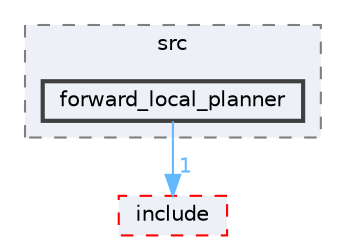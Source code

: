 digraph "smacc2_client_library/nav2z_client/custom_planners/forward_local_planner/src/forward_local_planner"
{
 // LATEX_PDF_SIZE
  bgcolor="transparent";
  edge [fontname=Helvetica,fontsize=10,labelfontname=Helvetica,labelfontsize=10];
  node [fontname=Helvetica,fontsize=10,shape=box,height=0.2,width=0.4];
  compound=true
  subgraph clusterdir_cede23a3c1dfe62c5fdaa39a8cf8c463 {
    graph [ bgcolor="#edf0f7", pencolor="grey50", label="src", fontname=Helvetica,fontsize=10 style="filled,dashed", URL="dir_cede23a3c1dfe62c5fdaa39a8cf8c463.html",tooltip=""]
  dir_25f7be36c6282b4b0400269f472e3269 [label="forward_local_planner", fillcolor="#edf0f7", color="grey25", style="filled,bold", URL="dir_25f7be36c6282b4b0400269f472e3269.html",tooltip=""];
  }
  dir_9bbed315310f6daded59e05361aed1e8 [label="include", fillcolor="#edf0f7", color="red", style="filled,dashed", URL="dir_9bbed315310f6daded59e05361aed1e8.html",tooltip=""];
  dir_25f7be36c6282b4b0400269f472e3269->dir_9bbed315310f6daded59e05361aed1e8 [headlabel="1", labeldistance=1.5 headhref="dir_000041_000052.html" color="steelblue1" fontcolor="steelblue1"];
}
